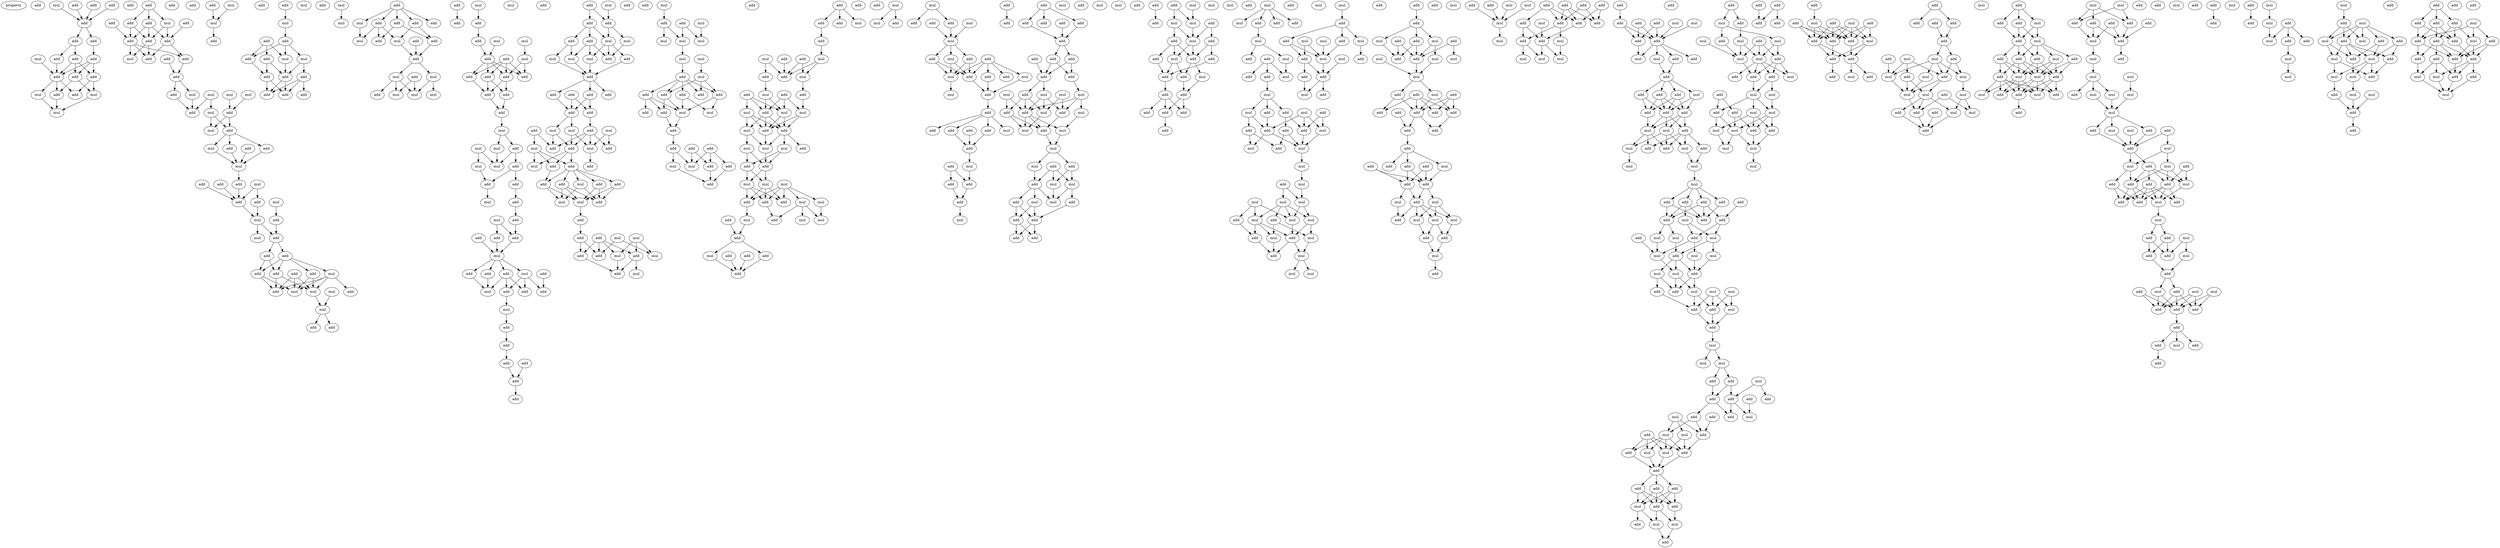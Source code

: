 digraph {
    node [fontcolor=black]
    property [mul=2,lf=1.8]
    0 [ label = add ];
    1 [ label = mul ];
    2 [ label = add ];
    3 [ label = add ];
    4 [ label = add ];
    5 [ label = add ];
    6 [ label = add ];
    7 [ label = add ];
    8 [ label = add ];
    9 [ label = add ];
    10 [ label = add ];
    11 [ label = mul ];
    12 [ label = add ];
    13 [ label = add ];
    14 [ label = add ];
    15 [ label = add ];
    16 [ label = mul ];
    17 [ label = add ];
    18 [ label = mul ];
    19 [ label = add ];
    20 [ label = mul ];
    21 [ label = add ];
    22 [ label = add ];
    23 [ label = add ];
    24 [ label = add ];
    25 [ label = mul ];
    26 [ label = add ];
    27 [ label = add ];
    28 [ label = add ];
    29 [ label = add ];
    30 [ label = add ];
    31 [ label = mul ];
    32 [ label = add ];
    33 [ label = add ];
    34 [ label = add ];
    35 [ label = add ];
    36 [ label = mul ];
    37 [ label = mul ];
    38 [ label = mul ];
    39 [ label = mul ];
    40 [ label = add ];
    41 [ label = add ];
    42 [ label = add ];
    43 [ label = mul ];
    44 [ label = mul ];
    45 [ label = add ];
    46 [ label = mul ];
    47 [ label = add ];
    48 [ label = add ];
    49 [ label = add ];
    50 [ label = mul ];
    51 [ label = mul ];
    52 [ label = add ];
    53 [ label = add ];
    54 [ label = add ];
    55 [ label = add ];
    56 [ label = mul ];
    57 [ label = add ];
    58 [ label = add ];
    59 [ label = mul ];
    60 [ label = mul ];
    61 [ label = add ];
    62 [ label = add ];
    63 [ label = add ];
    64 [ label = add ];
    65 [ label = add ];
    66 [ label = add ];
    67 [ label = add ];
    68 [ label = mul ];
    69 [ label = add ];
    70 [ label = add ];
    71 [ label = mul ];
    72 [ label = mul ];
    73 [ label = mul ];
    74 [ label = add ];
    75 [ label = mul ];
    76 [ label = add ];
    77 [ label = add ];
    78 [ label = mul ];
    79 [ label = add ];
    80 [ label = mul ];
    81 [ label = add ];
    82 [ label = add ];
    83 [ label = add ];
    84 [ label = mul ];
    85 [ label = mul ];
    86 [ label = add ];
    87 [ label = add ];
    88 [ label = mul ];
    89 [ label = add ];
    90 [ label = add ];
    91 [ label = mul ];
    92 [ label = add ];
    93 [ label = add ];
    94 [ label = add ];
    95 [ label = add ];
    96 [ label = add ];
    97 [ label = add ];
    98 [ label = add ];
    99 [ label = mul ];
    100 [ label = mul ];
    101 [ label = add ];
    102 [ label = mul ];
    103 [ label = add ];
    104 [ label = add ];
    105 [ label = add ];
    106 [ label = add ];
    107 [ label = add ];
    108 [ label = add ];
    109 [ label = mul ];
    110 [ label = mul ];
    111 [ label = add ];
    112 [ label = add ];
    113 [ label = mul ];
    114 [ label = add ];
    115 [ label = mul ];
    116 [ label = mul ];
    117 [ label = mul ];
    118 [ label = add ];
    119 [ label = mul ];
    120 [ label = add ];
    121 [ label = add ];
    122 [ label = mul ];
    123 [ label = add ];
    124 [ label = mul ];
    125 [ label = mul ];
    126 [ label = mul ];
    127 [ label = add ];
    128 [ label = add ];
    129 [ label = add ];
    130 [ label = mul ];
    131 [ label = add ];
    132 [ label = add ];
    133 [ label = add ];
    134 [ label = add ];
    135 [ label = add ];
    136 [ label = add ];
    137 [ label = add ];
    138 [ label = mul ];
    139 [ label = add ];
    140 [ label = mul ];
    141 [ label = mul ];
    142 [ label = add ];
    143 [ label = mul ];
    144 [ label = mul ];
    145 [ label = add ];
    146 [ label = add ];
    147 [ label = add ];
    148 [ label = mul ];
    149 [ label = add ];
    150 [ label = mul ];
    151 [ label = add ];
    152 [ label = add ];
    153 [ label = add ];
    154 [ label = mul ];
    155 [ label = add ];
    156 [ label = add ];
    157 [ label = add ];
    158 [ label = add ];
    159 [ label = mul ];
    160 [ label = add ];
    161 [ label = add ];
    162 [ label = mul ];
    163 [ label = add ];
    164 [ label = mul ];
    165 [ label = add ];
    166 [ label = add ];
    167 [ label = add ];
    168 [ label = add ];
    169 [ label = add ];
    170 [ label = add ];
    171 [ label = add ];
    172 [ label = add ];
    173 [ label = mul ];
    174 [ label = add ];
    175 [ label = add ];
    176 [ label = add ];
    177 [ label = add ];
    178 [ label = add ];
    179 [ label = add ];
    180 [ label = mul ];
    181 [ label = mul ];
    182 [ label = mul ];
    183 [ label = add ];
    184 [ label = mul ];
    185 [ label = mul ];
    186 [ label = add ];
    187 [ label = add ];
    188 [ label = add ];
    189 [ label = add ];
    190 [ label = add ];
    191 [ label = add ];
    192 [ label = add ];
    193 [ label = add ];
    194 [ label = mul ];
    195 [ label = add ];
    196 [ label = mul ];
    197 [ label = mul ];
    198 [ label = add ];
    199 [ label = mul ];
    200 [ label = add ];
    201 [ label = add ];
    202 [ label = add ];
    203 [ label = mul ];
    204 [ label = mul ];
    205 [ label = add ];
    206 [ label = add ];
    207 [ label = add ];
    208 [ label = add ];
    209 [ label = add ];
    210 [ label = add ];
    211 [ label = mul ];
    212 [ label = add ];
    213 [ label = add ];
    214 [ label = mul ];
    215 [ label = mul ];
    216 [ label = add ];
    217 [ label = add ];
    218 [ label = mul ];
    219 [ label = add ];
    220 [ label = mul ];
    221 [ label = mul ];
    222 [ label = add ];
    223 [ label = add ];
    224 [ label = add ];
    225 [ label = mul ];
    226 [ label = mul ];
    227 [ label = add ];
    228 [ label = mul ];
    229 [ label = add ];
    230 [ label = mul ];
    231 [ label = add ];
    232 [ label = mul ];
    233 [ label = mul ];
    234 [ label = mul ];
    235 [ label = mul ];
    236 [ label = mul ];
    237 [ label = add ];
    238 [ label = mul ];
    239 [ label = add ];
    240 [ label = add ];
    241 [ label = add ];
    242 [ label = add ];
    243 [ label = add ];
    244 [ label = add ];
    245 [ label = add ];
    246 [ label = mul ];
    247 [ label = mul ];
    248 [ label = add ];
    249 [ label = add ];
    250 [ label = add ];
    251 [ label = add ];
    252 [ label = add ];
    253 [ label = mul ];
    254 [ label = add ];
    255 [ label = add ];
    256 [ label = mul ];
    257 [ label = add ];
    258 [ label = add ];
    259 [ label = add ];
    260 [ label = add ];
    261 [ label = add ];
    262 [ label = mul ];
    263 [ label = add ];
    264 [ label = add ];
    265 [ label = mul ];
    266 [ label = add ];
    267 [ label = add ];
    268 [ label = mul ];
    269 [ label = mul ];
    270 [ label = add ];
    271 [ label = add ];
    272 [ label = add ];
    273 [ label = mul ];
    274 [ label = add ];
    275 [ label = add ];
    276 [ label = mul ];
    277 [ label = mul ];
    278 [ label = mul ];
    279 [ label = add ];
    280 [ label = add ];
    281 [ label = mul ];
    282 [ label = add ];
    283 [ label = mul ];
    284 [ label = mul ];
    285 [ label = mul ];
    286 [ label = add ];
    287 [ label = add ];
    288 [ label = add ];
    289 [ label = mul ];
    290 [ label = mul ];
    291 [ label = mul ];
    292 [ label = add ];
    293 [ label = add ];
    294 [ label = mul ];
    295 [ label = mul ];
    296 [ label = add ];
    297 [ label = mul ];
    298 [ label = add ];
    299 [ label = mul ];
    300 [ label = mul ];
    301 [ label = add ];
    302 [ label = add ];
    303 [ label = mul ];
    304 [ label = add ];
    305 [ label = add ];
    306 [ label = add ];
    307 [ label = add ];
    308 [ label = mul ];
    309 [ label = mul ];
    310 [ label = add ];
    311 [ label = mul ];
    312 [ label = add ];
    313 [ label = add ];
    314 [ label = add ];
    315 [ label = mul ];
    316 [ label = mul ];
    317 [ label = add ];
    318 [ label = add ];
    319 [ label = mul ];
    320 [ label = add ];
    321 [ label = mul ];
    322 [ label = add ];
    323 [ label = mul ];
    324 [ label = add ];
    325 [ label = add ];
    326 [ label = add ];
    327 [ label = mul ];
    328 [ label = add ];
    329 [ label = add ];
    330 [ label = mul ];
    331 [ label = add ];
    332 [ label = add ];
    333 [ label = add ];
    334 [ label = add ];
    335 [ label = mul ];
    336 [ label = add ];
    337 [ label = add ];
    338 [ label = add ];
    339 [ label = add ];
    340 [ label = add ];
    341 [ label = mul ];
    342 [ label = add ];
    343 [ label = add ];
    344 [ label = add ];
    345 [ label = add ];
    346 [ label = add ];
    347 [ label = mul ];
    348 [ label = add ];
    349 [ label = add ];
    350 [ label = add ];
    351 [ label = add ];
    352 [ label = add ];
    353 [ label = add ];
    354 [ label = add ];
    355 [ label = add ];
    356 [ label = mul ];
    357 [ label = add ];
    358 [ label = mul ];
    359 [ label = mul ];
    360 [ label = mul ];
    361 [ label = add ];
    362 [ label = add ];
    363 [ label = add ];
    364 [ label = mul ];
    365 [ label = mul ];
    366 [ label = mul ];
    367 [ label = add ];
    368 [ label = mul ];
    369 [ label = mul ];
    370 [ label = add ];
    371 [ label = mul ];
    372 [ label = add ];
    373 [ label = mul ];
    374 [ label = mul ];
    375 [ label = add ];
    376 [ label = mul ];
    377 [ label = add ];
    378 [ label = add ];
    379 [ label = mul ];
    380 [ label = mul ];
    381 [ label = add ];
    382 [ label = add ];
    383 [ label = mul ];
    384 [ label = add ];
    385 [ label = add ];
    386 [ label = add ];
    387 [ label = add ];
    388 [ label = add ];
    389 [ label = mul ];
    390 [ label = add ];
    391 [ label = mul ];
    392 [ label = add ];
    393 [ label = mul ];
    394 [ label = mul ];
    395 [ label = mul ];
    396 [ label = add ];
    397 [ label = add ];
    398 [ label = mul ];
    399 [ label = add ];
    400 [ label = add ];
    401 [ label = add ];
    402 [ label = mul ];
    403 [ label = add ];
    404 [ label = add ];
    405 [ label = mul ];
    406 [ label = add ];
    407 [ label = add ];
    408 [ label = add ];
    409 [ label = add ];
    410 [ label = add ];
    411 [ label = add ];
    412 [ label = add ];
    413 [ label = mul ];
    414 [ label = add ];
    415 [ label = mul ];
    416 [ label = add ];
    417 [ label = add ];
    418 [ label = add ];
    419 [ label = mul ];
    420 [ label = add ];
    421 [ label = mul ];
    422 [ label = add ];
    423 [ label = add ];
    424 [ label = add ];
    425 [ label = mul ];
    426 [ label = mul ];
    427 [ label = add ];
    428 [ label = add ];
    429 [ label = add ];
    430 [ label = mul ];
    431 [ label = mul ];
    432 [ label = add ];
    433 [ label = mul ];
    434 [ label = add ];
    435 [ label = add ];
    436 [ label = add ];
    437 [ label = mul ];
    438 [ label = mul ];
    439 [ label = add ];
    440 [ label = mul ];
    441 [ label = mul ];
    442 [ label = add ];
    443 [ label = mul ];
    444 [ label = mul ];
    445 [ label = mul ];
    446 [ label = mul ];
    447 [ label = add ];
    448 [ label = add ];
    449 [ label = mul ];
    450 [ label = mul ];
    451 [ label = add ];
    452 [ label = add ];
    453 [ label = mul ];
    454 [ label = mul ];
    455 [ label = mul ];
    456 [ label = add ];
    457 [ label = mul ];
    458 [ label = mul ];
    459 [ label = mul ];
    460 [ label = mul ];
    461 [ label = add ];
    462 [ label = mul ];
    463 [ label = mul ];
    464 [ label = add ];
    465 [ label = add ];
    466 [ label = mul ];
    467 [ label = add ];
    468 [ label = mul ];
    469 [ label = add ];
    470 [ label = mul ];
    471 [ label = add ];
    472 [ label = add ];
    473 [ label = add ];
    474 [ label = add ];
    475 [ label = add ];
    476 [ label = add ];
    477 [ label = mul ];
    478 [ label = add ];
    479 [ label = add ];
    480 [ label = add ];
    481 [ label = mul ];
    482 [ label = add ];
    483 [ label = mul ];
    484 [ label = add ];
    485 [ label = add ];
    486 [ label = mul ];
    487 [ label = mul ];
    488 [ label = mul ];
    489 [ label = mul ];
    490 [ label = add ];
    491 [ label = add ];
    492 [ label = add ];
    493 [ label = mul ];
    494 [ label = add ];
    495 [ label = add ];
    496 [ label = add ];
    497 [ label = add ];
    498 [ label = add ];
    499 [ label = add ];
    500 [ label = add ];
    501 [ label = add ];
    502 [ label = add ];
    503 [ label = mul ];
    504 [ label = add ];
    505 [ label = add ];
    506 [ label = add ];
    507 [ label = add ];
    508 [ label = add ];
    509 [ label = mul ];
    510 [ label = add ];
    511 [ label = mul ];
    512 [ label = mul ];
    513 [ label = mul ];
    514 [ label = add ];
    515 [ label = mul ];
    516 [ label = add ];
    517 [ label = mul ];
    518 [ label = add ];
    519 [ label = mul ];
    520 [ label = add ];
    521 [ label = add ];
    522 [ label = add ];
    523 [ label = mul ];
    524 [ label = mul ];
    525 [ label = mul ];
    526 [ label = mul ];
    527 [ label = add ];
    528 [ label = add ];
    529 [ label = add ];
    530 [ label = add ];
    531 [ label = add ];
    532 [ label = add ];
    533 [ label = add ];
    534 [ label = add ];
    535 [ label = mul ];
    536 [ label = mul ];
    537 [ label = add ];
    538 [ label = add ];
    539 [ label = mul ];
    540 [ label = mul ];
    541 [ label = mul ];
    542 [ label = add ];
    543 [ label = mul ];
    544 [ label = add ];
    545 [ label = add ];
    546 [ label = mul ];
    547 [ label = add ];
    548 [ label = add ];
    549 [ label = add ];
    550 [ label = mul ];
    551 [ label = mul ];
    552 [ label = add ];
    553 [ label = add ];
    554 [ label = add ];
    555 [ label = add ];
    556 [ label = add ];
    557 [ label = mul ];
    558 [ label = add ];
    559 [ label = add ];
    560 [ label = add ];
    561 [ label = add ];
    562 [ label = mul ];
    563 [ label = mul ];
    564 [ label = add ];
    565 [ label = add ];
    566 [ label = mul ];
    567 [ label = add ];
    568 [ label = mul ];
    569 [ label = add ];
    570 [ label = mul ];
    571 [ label = mul ];
    572 [ label = mul ];
    573 [ label = add ];
    574 [ label = add ];
    575 [ label = add ];
    576 [ label = add ];
    577 [ label = add ];
    578 [ label = add ];
    579 [ label = mul ];
    580 [ label = add ];
    581 [ label = add ];
    582 [ label = add ];
    583 [ label = mul ];
    584 [ label = mul ];
    585 [ label = add ];
    586 [ label = mul ];
    587 [ label = mul ];
    588 [ label = mul ];
    589 [ label = mul ];
    590 [ label = add ];
    591 [ label = mul ];
    592 [ label = mul ];
    593 [ label = add ];
    594 [ label = mul ];
    595 [ label = mul ];
    596 [ label = mul ];
    597 [ label = add ];
    598 [ label = add ];
    599 [ label = mul ];
    600 [ label = add ];
    601 [ label = add ];
    602 [ label = add ];
    603 [ label = mul ];
    604 [ label = add ];
    605 [ label = mul ];
    606 [ label = mul ];
    607 [ label = add ];
    608 [ label = add ];
    609 [ label = mul ];
    610 [ label = add ];
    611 [ label = add ];
    612 [ label = add ];
    613 [ label = add ];
    614 [ label = add ];
    615 [ label = mul ];
    616 [ label = add ];
    617 [ label = mul ];
    618 [ label = add ];
    619 [ label = mul ];
    620 [ label = add ];
    621 [ label = mul ];
    622 [ label = add ];
    623 [ label = add ];
    624 [ label = mul ];
    625 [ label = mul ];
    626 [ label = add ];
    627 [ label = add ];
    628 [ label = add ];
    629 [ label = add ];
    630 [ label = add ];
    631 [ label = mul ];
    632 [ label = add ];
    633 [ label = add ];
    634 [ label = mul ];
    635 [ label = mul ];
    636 [ label = add ];
    637 [ label = add ];
    638 [ label = add ];
    639 [ label = mul ];
    640 [ label = add ];
    641 [ label = add ];
    642 [ label = mul ];
    643 [ label = mul ];
    644 [ label = mul ];
    645 [ label = add ];
    646 [ label = mul ];
    647 [ label = mul ];
    648 [ label = add ];
    649 [ label = mul ];
    650 [ label = add ];
    651 [ label = add ];
    652 [ label = add ];
    653 [ label = mul ];
    654 [ label = add ];
    655 [ label = mul ];
    656 [ label = mul ];
    657 [ label = add ];
    658 [ label = mul ];
    659 [ label = add ];
    660 [ label = mul ];
    661 [ label = add ];
    662 [ label = mul ];
    663 [ label = add ];
    664 [ label = mul ];
    665 [ label = mul ];
    666 [ label = add ];
    667 [ label = add ];
    668 [ label = mul ];
    669 [ label = add ];
    670 [ label = add ];
    671 [ label = add ];
    672 [ label = add ];
    673 [ label = mul ];
    674 [ label = add ];
    675 [ label = add ];
    676 [ label = mul ];
    677 [ label = mul ];
    678 [ label = add ];
    679 [ label = add ];
    680 [ label = add ];
    681 [ label = add ];
    682 [ label = add ];
    683 [ label = add ];
    684 [ label = mul ];
    685 [ label = add ];
    686 [ label = add ];
    687 [ label = add ];
    688 [ label = add ];
    689 [ label = add ];
    690 [ label = add ];
    691 [ label = mul ];
    692 [ label = add ];
    693 [ label = add ];
    694 [ label = mul ];
    695 [ label = mul ];
    696 [ label = mul ];
    697 [ label = mul ];
    698 [ label = add ];
    699 [ label = add ];
    700 [ label = mul ];
    701 [ label = mul ];
    702 [ label = mul ];
    703 [ label = add ];
    704 [ label = mul ];
    705 [ label = mul ];
    706 [ label = add ];
    707 [ label = add ];
    708 [ label = add ];
    709 [ label = mul ];
    710 [ label = add ];
    711 [ label = add ];
    712 [ label = mul ];
    713 [ label = add ];
    714 [ label = add ];
    715 [ label = add ];
    716 [ label = mul ];
    717 [ label = add ];
    718 [ label = mul ];
    719 [ label = add ];
    720 [ label = add ];
    721 [ label = add ];
    722 [ label = add ];
    723 [ label = mul ];
    724 [ label = mul ];
    725 [ label = add ];
    726 [ label = add ];
    727 [ label = add ];
    728 [ label = add ];
    729 [ label = mul ];
    730 [ label = mul ];
    731 [ label = add ];
    732 [ label = mul ];
    733 [ label = mul ];
    734 [ label = add ];
    735 [ label = add ];
    736 [ label = add ];
    737 [ label = add ];
    738 [ label = add ];
    739 [ label = mul ];
    740 [ label = add ];
    741 [ label = add ];
    742 [ label = mul ];
    743 [ label = mul ];
    744 [ label = mul ];
    745 [ label = mul ];
    746 [ label = add ];
    747 [ label = mul ];
    748 [ label = mul ];
    749 [ label = mul ];
    750 [ label = mul ];
    751 [ label = mul ];
    752 [ label = add ];
    753 [ label = add ];
    754 [ label = add ];
    755 [ label = mul ];
    756 [ label = add ];
    757 [ label = mul ];
    758 [ label = add ];
    759 [ label = add ];
    760 [ label = mul ];
    761 [ label = add ];
    762 [ label = add ];
    763 [ label = add ];
    764 [ label = mul ];
    765 [ label = add ];
    766 [ label = add ];
    767 [ label = add ];
    768 [ label = add ];
    769 [ label = mul ];
    770 [ label = mul ];
    771 [ label = mul ];
    772 [ label = add ];
    773 [ label = add ];
    774 [ label = mul ];
    775 [ label = add ];
    776 [ label = add ];
    777 [ label = add ];
    778 [ label = mul ];
    779 [ label = add ];
    780 [ label = mul ];
    781 [ label = mul ];
    782 [ label = add ];
    783 [ label = add ];
    784 [ label = add ];
    785 [ label = add ];
    786 [ label = add ];
    787 [ label = add ];
    788 [ label = add ];
    789 [ label = add ];
    790 [ label = mul ];
    791 [ label = add ];
    792 [ label = add ];
    793 [ label = mul ];
    794 [ label = add ];
    795 [ label = add ];
    796 [ label = mul ];
    797 [ label = add ];
    798 [ label = add ];
    799 [ label = add ];
    800 [ label = mul ];
    801 [ label = mul ];
    802 [ label = add ];
    803 [ label = mul ];
    804 [ label = add ];
    805 [ label = add ];
    806 [ label = mul ];
    807 [ label = mul ];
    808 [ label = add ];
    809 [ label = mul ];
    810 [ label = mul ];
    811 [ label = add ];
    812 [ label = add ];
    813 [ label = mul ];
    814 [ label = add ];
    815 [ label = mul ];
    816 [ label = add ];
    817 [ label = mul ];
    818 [ label = add ];
    819 [ label = add ];
    820 [ label = mul ];
    821 [ label = mul ];
    822 [ label = mul ];
    823 [ label = add ];
    824 [ label = add ];
    825 [ label = mul ];
    826 [ label = mul ];
    827 [ label = add ];
    828 [ label = add ];
    829 [ label = add ];
    830 [ label = add ];
    831 [ label = add ];
    832 [ label = mul ];
    833 [ label = add ];
    834 [ label = add ];
    835 [ label = mul ];
    836 [ label = add ];
    837 [ label = add ];
    838 [ label = add ];
    839 [ label = add ];
    840 [ label = add ];
    841 [ label = add ];
    842 [ label = add ];
    843 [ label = add ];
    844 [ label = mul ];
    845 [ label = add ];
    846 [ label = add ];
    847 [ label = mul ];
    848 [ label = mul ];
    849 [ label = add ];
    1 -> 5 [ name = 0 ];
    2 -> 5 [ name = 1 ];
    3 -> 5 [ name = 2 ];
    4 -> 5 [ name = 3 ];
    5 -> 6 [ name = 4 ];
    5 -> 7 [ name = 5 ];
    6 -> 10 [ name = 6 ];
    7 -> 8 [ name = 7 ];
    7 -> 12 [ name = 8 ];
    8 -> 13 [ name = 9 ];
    8 -> 14 [ name = 10 ];
    8 -> 15 [ name = 11 ];
    10 -> 13 [ name = 12 ];
    10 -> 14 [ name = 13 ];
    10 -> 15 [ name = 14 ];
    11 -> 13 [ name = 15 ];
    12 -> 13 [ name = 16 ];
    13 -> 16 [ name = 17 ];
    13 -> 17 [ name = 18 ];
    13 -> 19 [ name = 19 ];
    14 -> 18 [ name = 20 ];
    14 -> 19 [ name = 21 ];
    15 -> 17 [ name = 22 ];
    15 -> 18 [ name = 23 ];
    16 -> 20 [ name = 24 ];
    17 -> 20 [ name = 25 ];
    18 -> 20 [ name = 26 ];
    21 -> 22 [ name = 27 ];
    21 -> 23 [ name = 28 ];
    21 -> 25 [ name = 29 ];
    22 -> 27 [ name = 30 ];
    22 -> 28 [ name = 31 ];
    22 -> 29 [ name = 32 ];
    23 -> 27 [ name = 33 ];
    23 -> 28 [ name = 34 ];
    24 -> 28 [ name = 35 ];
    25 -> 27 [ name = 36 ];
    25 -> 29 [ name = 37 ];
    26 -> 29 [ name = 38 ];
    27 -> 31 [ name = 39 ];
    27 -> 33 [ name = 40 ];
    28 -> 30 [ name = 41 ];
    28 -> 31 [ name = 42 ];
    28 -> 33 [ name = 43 ];
    29 -> 30 [ name = 44 ];
    29 -> 33 [ name = 45 ];
    30 -> 34 [ name = 46 ];
    32 -> 34 [ name = 47 ];
    34 -> 35 [ name = 48 ];
    34 -> 38 [ name = 49 ];
    35 -> 40 [ name = 50 ];
    36 -> 40 [ name = 51 ];
    36 -> 43 [ name = 52 ];
    37 -> 41 [ name = 53 ];
    38 -> 40 [ name = 54 ];
    39 -> 41 [ name = 55 ];
    41 -> 44 [ name = 56 ];
    41 -> 45 [ name = 57 ];
    43 -> 44 [ name = 58 ];
    43 -> 45 [ name = 59 ];
    45 -> 46 [ name = 60 ];
    45 -> 47 [ name = 61 ];
    45 -> 49 [ name = 62 ];
    46 -> 50 [ name = 63 ];
    47 -> 50 [ name = 64 ];
    48 -> 50 [ name = 65 ];
    49 -> 50 [ name = 66 ];
    50 -> 52 [ name = 67 ];
    51 -> 55 [ name = 68 ];
    51 -> 57 [ name = 69 ];
    52 -> 57 [ name = 70 ];
    53 -> 57 [ name = 71 ];
    54 -> 57 [ name = 72 ];
    55 -> 59 [ name = 73 ];
    56 -> 58 [ name = 74 ];
    57 -> 59 [ name = 75 ];
    58 -> 61 [ name = 76 ];
    59 -> 60 [ name = 77 ];
    59 -> 61 [ name = 78 ];
    61 -> 63 [ name = 79 ];
    61 -> 64 [ name = 80 ];
    63 -> 66 [ name = 81 ];
    63 -> 67 [ name = 82 ];
    63 -> 68 [ name = 83 ];
    63 -> 69 [ name = 84 ];
    64 -> 66 [ name = 85 ];
    64 -> 69 [ name = 86 ];
    65 -> 70 [ name = 87 ];
    65 -> 71 [ name = 88 ];
    65 -> 72 [ name = 89 ];
    66 -> 70 [ name = 90 ];
    66 -> 71 [ name = 91 ];
    67 -> 71 [ name = 92 ];
    67 -> 72 [ name = 93 ];
    68 -> 70 [ name = 94 ];
    68 -> 71 [ name = 95 ];
    68 -> 72 [ name = 96 ];
    68 -> 74 [ name = 97 ];
    69 -> 70 [ name = 98 ];
    69 -> 72 [ name = 99 ];
    71 -> 75 [ name = 100 ];
    73 -> 75 [ name = 101 ];
    75 -> 77 [ name = 102 ];
    75 -> 79 [ name = 103 ];
    76 -> 80 [ name = 104 ];
    78 -> 80 [ name = 105 ];
    80 -> 82 [ name = 106 ];
    83 -> 84 [ name = 107 ];
    84 -> 87 [ name = 108 ];
    86 -> 88 [ name = 109 ];
    86 -> 89 [ name = 110 ];
    86 -> 90 [ name = 111 ];
    87 -> 88 [ name = 112 ];
    87 -> 89 [ name = 113 ];
    87 -> 91 [ name = 114 ];
    88 -> 92 [ name = 115 ];
    89 -> 94 [ name = 116 ];
    90 -> 92 [ name = 117 ];
    90 -> 94 [ name = 118 ];
    91 -> 92 [ name = 119 ];
    91 -> 93 [ name = 120 ];
    92 -> 95 [ name = 121 ];
    92 -> 98 [ name = 122 ];
    93 -> 95 [ name = 123 ];
    93 -> 97 [ name = 124 ];
    93 -> 98 [ name = 125 ];
    94 -> 95 [ name = 126 ];
    94 -> 98 [ name = 127 ];
    99 -> 100 [ name = 128 ];
    101 -> 102 [ name = 129 ];
    101 -> 103 [ name = 130 ];
    101 -> 104 [ name = 131 ];
    101 -> 105 [ name = 132 ];
    101 -> 106 [ name = 133 ];
    102 -> 109 [ name = 134 ];
    103 -> 107 [ name = 135 ];
    103 -> 110 [ name = 136 ];
    104 -> 107 [ name = 137 ];
    104 -> 111 [ name = 138 ];
    106 -> 109 [ name = 139 ];
    106 -> 110 [ name = 140 ];
    106 -> 111 [ name = 141 ];
    107 -> 112 [ name = 142 ];
    108 -> 112 [ name = 143 ];
    110 -> 112 [ name = 144 ];
    112 -> 113 [ name = 145 ];
    112 -> 115 [ name = 146 ];
    113 -> 116 [ name = 147 ];
    113 -> 117 [ name = 148 ];
    114 -> 117 [ name = 149 ];
    114 -> 119 [ name = 150 ];
    115 -> 117 [ name = 151 ];
    115 -> 118 [ name = 152 ];
    115 -> 119 [ name = 153 ];
    120 -> 121 [ name = 154 ];
    122 -> 123 [ name = 155 ];
    123 -> 127 [ name = 156 ];
    125 -> 129 [ name = 157 ];
    126 -> 130 [ name = 158 ];
    127 -> 129 [ name = 159 ];
    128 -> 131 [ name = 160 ];
    128 -> 132 [ name = 161 ];
    128 -> 133 [ name = 162 ];
    128 -> 134 [ name = 163 ];
    129 -> 131 [ name = 164 ];
    129 -> 132 [ name = 165 ];
    129 -> 133 [ name = 166 ];
    129 -> 134 [ name = 167 ];
    130 -> 131 [ name = 168 ];
    130 -> 132 [ name = 169 ];
    131 -> 135 [ name = 170 ];
    131 -> 136 [ name = 171 ];
    133 -> 135 [ name = 172 ];
    134 -> 135 [ name = 173 ];
    134 -> 136 [ name = 174 ];
    135 -> 137 [ name = 175 ];
    136 -> 137 [ name = 176 ];
    137 -> 138 [ name = 177 ];
    138 -> 139 [ name = 178 ];
    138 -> 141 [ name = 179 ];
    139 -> 142 [ name = 180 ];
    139 -> 143 [ name = 181 ];
    140 -> 143 [ name = 182 ];
    140 -> 144 [ name = 183 ];
    141 -> 143 [ name = 184 ];
    142 -> 145 [ name = 185 ];
    142 -> 146 [ name = 186 ];
    144 -> 145 [ name = 187 ];
    145 -> 148 [ name = 188 ];
    146 -> 147 [ name = 189 ];
    147 -> 149 [ name = 190 ];
    149 -> 153 [ name = 191 ];
    150 -> 152 [ name = 192 ];
    150 -> 153 [ name = 193 ];
    151 -> 154 [ name = 194 ];
    152 -> 154 [ name = 195 ];
    153 -> 154 [ name = 196 ];
    154 -> 155 [ name = 197 ];
    154 -> 156 [ name = 198 ];
    154 -> 157 [ name = 199 ];
    154 -> 159 [ name = 200 ];
    155 -> 162 [ name = 201 ];
    156 -> 160 [ name = 202 ];
    156 -> 161 [ name = 203 ];
    156 -> 162 [ name = 204 ];
    157 -> 162 [ name = 205 ];
    158 -> 163 [ name = 206 ];
    159 -> 160 [ name = 207 ];
    159 -> 161 [ name = 208 ];
    159 -> 163 [ name = 209 ];
    160 -> 164 [ name = 210 ];
    164 -> 165 [ name = 211 ];
    165 -> 166 [ name = 212 ];
    166 -> 167 [ name = 213 ];
    167 -> 170 [ name = 214 ];
    169 -> 170 [ name = 215 ];
    170 -> 171 [ name = 216 ];
    172 -> 176 [ name = 217 ];
    172 -> 177 [ name = 218 ];
    173 -> 177 [ name = 219 ];
    176 -> 178 [ name = 220 ];
    176 -> 179 [ name = 221 ];
    176 -> 181 [ name = 222 ];
    177 -> 180 [ name = 223 ];
    177 -> 181 [ name = 224 ];
    178 -> 182 [ name = 225 ];
    178 -> 185 [ name = 226 ];
    179 -> 182 [ name = 227 ];
    179 -> 184 [ name = 228 ];
    179 -> 186 [ name = 229 ];
    180 -> 186 [ name = 230 ];
    181 -> 183 [ name = 231 ];
    181 -> 184 [ name = 232 ];
    181 -> 186 [ name = 233 ];
    182 -> 187 [ name = 234 ];
    183 -> 187 [ name = 235 ];
    184 -> 187 [ name = 236 ];
    185 -> 187 [ name = 237 ];
    187 -> 189 [ name = 238 ];
    187 -> 190 [ name = 239 ];
    187 -> 191 [ name = 240 ];
    188 -> 192 [ name = 241 ];
    188 -> 193 [ name = 242 ];
    189 -> 192 [ name = 243 ];
    191 -> 192 [ name = 244 ];
    191 -> 193 [ name = 245 ];
    192 -> 194 [ name = 246 ];
    192 -> 196 [ name = 247 ];
    193 -> 198 [ name = 248 ];
    194 -> 201 [ name = 249 ];
    194 -> 202 [ name = 250 ];
    195 -> 199 [ name = 251 ];
    195 -> 201 [ name = 252 ];
    196 -> 202 [ name = 253 ];
    196 -> 203 [ name = 254 ];
    197 -> 200 [ name = 255 ];
    197 -> 203 [ name = 256 ];
    198 -> 200 [ name = 257 ];
    198 -> 201 [ name = 258 ];
    198 -> 202 [ name = 259 ];
    198 -> 203 [ name = 260 ];
    199 -> 204 [ name = 261 ];
    199 -> 205 [ name = 262 ];
    199 -> 207 [ name = 263 ];
    202 -> 204 [ name = 264 ];
    202 -> 205 [ name = 265 ];
    202 -> 207 [ name = 266 ];
    203 -> 206 [ name = 267 ];
    205 -> 208 [ name = 268 ];
    205 -> 209 [ name = 269 ];
    205 -> 210 [ name = 270 ];
    205 -> 211 [ name = 271 ];
    205 -> 212 [ name = 272 ];
    207 -> 208 [ name = 273 ];
    208 -> 214 [ name = 274 ];
    208 -> 215 [ name = 275 ];
    209 -> 213 [ name = 276 ];
    209 -> 215 [ name = 277 ];
    210 -> 213 [ name = 278 ];
    210 -> 215 [ name = 279 ];
    211 -> 213 [ name = 280 ];
    211 -> 214 [ name = 281 ];
    212 -> 213 [ name = 282 ];
    212 -> 214 [ name = 283 ];
    212 -> 215 [ name = 284 ];
    215 -> 216 [ name = 285 ];
    216 -> 219 [ name = 286 ];
    217 -> 221 [ name = 287 ];
    217 -> 222 [ name = 288 ];
    217 -> 223 [ name = 289 ];
    217 -> 224 [ name = 290 ];
    218 -> 224 [ name = 291 ];
    218 -> 225 [ name = 292 ];
    219 -> 223 [ name = 293 ];
    219 -> 224 [ name = 294 ];
    220 -> 221 [ name = 295 ];
    220 -> 222 [ name = 296 ];
    220 -> 225 [ name = 297 ];
    221 -> 227 [ name = 298 ];
    222 -> 226 [ name = 299 ];
    222 -> 227 [ name = 300 ];
    223 -> 227 [ name = 301 ];
    228 -> 229 [ name = 302 ];
    229 -> 233 [ name = 303 ];
    229 -> 234 [ name = 304 ];
    230 -> 232 [ name = 305 ];
    231 -> 232 [ name = 306 ];
    231 -> 233 [ name = 307 ];
    233 -> 236 [ name = 308 ];
    235 -> 238 [ name = 309 ];
    236 -> 237 [ name = 310 ];
    237 -> 239 [ name = 311 ];
    237 -> 240 [ name = 312 ];
    237 -> 241 [ name = 313 ];
    237 -> 242 [ name = 314 ];
    237 -> 243 [ name = 315 ];
    238 -> 239 [ name = 316 ];
    238 -> 240 [ name = 317 ];
    238 -> 243 [ name = 318 ];
    239 -> 246 [ name = 319 ];
    239 -> 247 [ name = 320 ];
    241 -> 246 [ name = 321 ];
    241 -> 247 [ name = 322 ];
    242 -> 244 [ name = 323 ];
    242 -> 245 [ name = 324 ];
    242 -> 247 [ name = 325 ];
    243 -> 244 [ name = 326 ];
    243 -> 247 [ name = 327 ];
    244 -> 248 [ name = 328 ];
    247 -> 248 [ name = 329 ];
    248 -> 252 [ name = 330 ];
    249 -> 253 [ name = 331 ];
    249 -> 254 [ name = 332 ];
    250 -> 253 [ name = 333 ];
    250 -> 254 [ name = 334 ];
    250 -> 255 [ name = 335 ];
    252 -> 253 [ name = 336 ];
    252 -> 256 [ name = 337 ];
    254 -> 257 [ name = 338 ];
    255 -> 257 [ name = 339 ];
    256 -> 257 [ name = 340 ];
    258 -> 260 [ name = 341 ];
    258 -> 261 [ name = 342 ];
    258 -> 262 [ name = 343 ];
    260 -> 264 [ name = 344 ];
    264 -> 265 [ name = 345 ];
    265 -> 269 [ name = 346 ];
    265 -> 270 [ name = 347 ];
    266 -> 270 [ name = 348 ];
    267 -> 269 [ name = 349 ];
    267 -> 270 [ name = 350 ];
    268 -> 270 [ name = 351 ];
    268 -> 271 [ name = 352 ];
    269 -> 275 [ name = 353 ];
    271 -> 273 [ name = 354 ];
    272 -> 276 [ name = 355 ];
    272 -> 277 [ name = 356 ];
    272 -> 279 [ name = 357 ];
    273 -> 276 [ name = 358 ];
    273 -> 279 [ name = 359 ];
    274 -> 276 [ name = 360 ];
    274 -> 278 [ name = 361 ];
    274 -> 279 [ name = 362 ];
    275 -> 278 [ name = 363 ];
    276 -> 280 [ name = 364 ];
    276 -> 282 [ name = 365 ];
    277 -> 280 [ name = 366 ];
    277 -> 281 [ name = 367 ];
    277 -> 282 [ name = 368 ];
    278 -> 280 [ name = 369 ];
    278 -> 282 [ name = 370 ];
    279 -> 280 [ name = 371 ];
    279 -> 281 [ name = 372 ];
    279 -> 282 [ name = 373 ];
    280 -> 283 [ name = 374 ];
    280 -> 285 [ name = 375 ];
    280 -> 286 [ name = 376 ];
    281 -> 284 [ name = 377 ];
    281 -> 285 [ name = 378 ];
    282 -> 285 [ name = 379 ];
    283 -> 287 [ name = 380 ];
    283 -> 288 [ name = 381 ];
    284 -> 287 [ name = 382 ];
    284 -> 288 [ name = 383 ];
    285 -> 287 [ name = 384 ];
    287 -> 289 [ name = 385 ];
    287 -> 290 [ name = 386 ];
    288 -> 289 [ name = 387 ];
    288 -> 290 [ name = 388 ];
    289 -> 292 [ name = 389 ];
    289 -> 293 [ name = 390 ];
    289 -> 296 [ name = 391 ];
    290 -> 292 [ name = 392 ];
    290 -> 293 [ name = 393 ];
    290 -> 296 [ name = 394 ];
    291 -> 292 [ name = 395 ];
    291 -> 293 [ name = 396 ];
    291 -> 294 [ name = 397 ];
    291 -> 295 [ name = 398 ];
    291 -> 296 [ name = 399 ];
    292 -> 300 [ name = 400 ];
    293 -> 298 [ name = 401 ];
    294 -> 297 [ name = 402 ];
    295 -> 297 [ name = 403 ];
    295 -> 298 [ name = 404 ];
    295 -> 299 [ name = 405 ];
    300 -> 302 [ name = 406 ];
    301 -> 302 [ name = 407 ];
    302 -> 303 [ name = 408 ];
    302 -> 306 [ name = 409 ];
    303 -> 307 [ name = 410 ];
    304 -> 307 [ name = 411 ];
    305 -> 307 [ name = 412 ];
    306 -> 307 [ name = 413 ];
    308 -> 309 [ name = 414 ];
    308 -> 310 [ name = 415 ];
    311 -> 313 [ name = 416 ];
    311 -> 314 [ name = 417 ];
    312 -> 316 [ name = 418 ];
    314 -> 316 [ name = 419 ];
    315 -> 316 [ name = 420 ];
    316 -> 317 [ name = 421 ];
    316 -> 319 [ name = 422 ];
    316 -> 320 [ name = 423 ];
    317 -> 321 [ name = 424 ];
    317 -> 324 [ name = 425 ];
    318 -> 321 [ name = 426 ];
    318 -> 322 [ name = 427 ];
    318 -> 323 [ name = 428 ];
    318 -> 324 [ name = 429 ];
    318 -> 325 [ name = 430 ];
    319 -> 321 [ name = 431 ];
    319 -> 324 [ name = 432 ];
    320 -> 321 [ name = 433 ];
    320 -> 324 [ name = 434 ];
    321 -> 327 [ name = 435 ];
    322 -> 326 [ name = 436 ];
    323 -> 326 [ name = 437 ];
    324 -> 326 [ name = 438 ];
    326 -> 328 [ name = 439 ];
    328 -> 329 [ name = 440 ];
    328 -> 330 [ name = 441 ];
    328 -> 331 [ name = 442 ];
    328 -> 332 [ name = 443 ];
    329 -> 334 [ name = 444 ];
    332 -> 334 [ name = 445 ];
    333 -> 334 [ name = 446 ];
    334 -> 335 [ name = 447 ];
    335 -> 338 [ name = 448 ];
    336 -> 337 [ name = 449 ];
    336 -> 338 [ name = 450 ];
    337 -> 339 [ name = 451 ];
    338 -> 339 [ name = 452 ];
    339 -> 341 [ name = 453 ];
    340 -> 342 [ name = 454 ];
    343 -> 345 [ name = 455 ];
    343 -> 346 [ name = 456 ];
    343 -> 348 [ name = 457 ];
    344 -> 349 [ name = 458 ];
    345 -> 349 [ name = 459 ];
    348 -> 349 [ name = 460 ];
    349 -> 352 [ name = 461 ];
    349 -> 353 [ name = 462 ];
    351 -> 354 [ name = 463 ];
    352 -> 354 [ name = 464 ];
    352 -> 355 [ name = 465 ];
    353 -> 354 [ name = 466 ];
    353 -> 355 [ name = 467 ];
    354 -> 357 [ name = 468 ];
    354 -> 359 [ name = 469 ];
    355 -> 358 [ name = 470 ];
    356 -> 362 [ name = 471 ];
    356 -> 363 [ name = 472 ];
    357 -> 362 [ name = 473 ];
    357 -> 363 [ name = 474 ];
    357 -> 364 [ name = 475 ];
    358 -> 361 [ name = 476 ];
    358 -> 363 [ name = 477 ];
    358 -> 365 [ name = 478 ];
    359 -> 361 [ name = 479 ];
    359 -> 363 [ name = 480 ];
    359 -> 364 [ name = 481 ];
    360 -> 361 [ name = 482 ];
    360 -> 364 [ name = 483 ];
    361 -> 367 [ name = 484 ];
    362 -> 366 [ name = 485 ];
    362 -> 367 [ name = 486 ];
    363 -> 366 [ name = 487 ];
    363 -> 367 [ name = 488 ];
    363 -> 368 [ name = 489 ];
    364 -> 366 [ name = 490 ];
    365 -> 368 [ name = 491 ];
    367 -> 369 [ name = 492 ];
    368 -> 369 [ name = 493 ];
    369 -> 371 [ name = 494 ];
    369 -> 372 [ name = 495 ];
    370 -> 373 [ name = 496 ];
    370 -> 374 [ name = 497 ];
    370 -> 375 [ name = 498 ];
    371 -> 375 [ name = 499 ];
    372 -> 373 [ name = 500 ];
    372 -> 374 [ name = 501 ];
    373 -> 378 [ name = 502 ];
    373 -> 379 [ name = 503 ];
    374 -> 379 [ name = 504 ];
    375 -> 377 [ name = 505 ];
    375 -> 379 [ name = 506 ];
    375 -> 380 [ name = 507 ];
    377 -> 381 [ name = 508 ];
    377 -> 382 [ name = 509 ];
    378 -> 382 [ name = 510 ];
    380 -> 381 [ name = 511 ];
    380 -> 382 [ name = 512 ];
    381 -> 384 [ name = 513 ];
    381 -> 385 [ name = 514 ];
    382 -> 384 [ name = 515 ];
    382 -> 385 [ name = 516 ];
    387 -> 388 [ name = 517 ];
    389 -> 391 [ name = 518 ];
    390 -> 391 [ name = 519 ];
    390 -> 393 [ name = 520 ];
    391 -> 395 [ name = 521 ];
    392 -> 395 [ name = 522 ];
    392 -> 397 [ name = 523 ];
    393 -> 395 [ name = 524 ];
    393 -> 396 [ name = 525 ];
    395 -> 398 [ name = 526 ];
    395 -> 400 [ name = 527 ];
    396 -> 398 [ name = 528 ];
    396 -> 399 [ name = 529 ];
    396 -> 400 [ name = 530 ];
    397 -> 400 [ name = 531 ];
    397 -> 401 [ name = 532 ];
    398 -> 403 [ name = 533 ];
    398 -> 404 [ name = 534 ];
    399 -> 403 [ name = 535 ];
    400 -> 404 [ name = 536 ];
    400 -> 405 [ name = 537 ];
    401 -> 403 [ name = 538 ];
    403 -> 407 [ name = 539 ];
    404 -> 406 [ name = 540 ];
    405 -> 406 [ name = 541 ];
    406 -> 410 [ name = 542 ];
    406 -> 411 [ name = 543 ];
    407 -> 408 [ name = 544 ];
    407 -> 410 [ name = 545 ];
    407 -> 411 [ name = 546 ];
    410 -> 412 [ name = 547 ];
    413 -> 415 [ name = 548 ];
    413 -> 416 [ name = 549 ];
    413 -> 417 [ name = 550 ];
    413 -> 418 [ name = 551 ];
    416 -> 419 [ name = 552 ];
    419 -> 421 [ name = 553 ];
    419 -> 422 [ name = 554 ];
    420 -> 423 [ name = 555 ];
    420 -> 424 [ name = 556 ];
    420 -> 425 [ name = 557 ];
    421 -> 425 [ name = 558 ];
    423 -> 426 [ name = 559 ];
    426 -> 427 [ name = 560 ];
    426 -> 429 [ name = 561 ];
    426 -> 430 [ name = 562 ];
    427 -> 432 [ name = 563 ];
    427 -> 435 [ name = 564 ];
    428 -> 433 [ name = 565 ];
    428 -> 435 [ name = 566 ];
    429 -> 434 [ name = 567 ];
    430 -> 434 [ name = 568 ];
    430 -> 436 [ name = 569 ];
    431 -> 433 [ name = 570 ];
    431 -> 434 [ name = 571 ];
    431 -> 435 [ name = 572 ];
    432 -> 438 [ name = 573 ];
    432 -> 439 [ name = 574 ];
    433 -> 438 [ name = 575 ];
    434 -> 437 [ name = 576 ];
    434 -> 438 [ name = 577 ];
    435 -> 438 [ name = 578 ];
    436 -> 437 [ name = 579 ];
    436 -> 439 [ name = 580 ];
    438 -> 440 [ name = 581 ];
    440 -> 441 [ name = 582 ];
    441 -> 445 [ name = 583 ];
    442 -> 443 [ name = 584 ];
    442 -> 445 [ name = 585 ];
    443 -> 446 [ name = 586 ];
    443 -> 447 [ name = 587 ];
    443 -> 449 [ name = 588 ];
    443 -> 450 [ name = 589 ];
    444 -> 446 [ name = 590 ];
    444 -> 448 [ name = 591 ];
    444 -> 449 [ name = 592 ];
    445 -> 449 [ name = 593 ];
    445 -> 450 [ name = 594 ];
    446 -> 451 [ name = 595 ];
    446 -> 452 [ name = 596 ];
    446 -> 453 [ name = 597 ];
    447 -> 453 [ name = 598 ];
    447 -> 454 [ name = 599 ];
    448 -> 452 [ name = 600 ];
    449 -> 451 [ name = 601 ];
    450 -> 451 [ name = 602 ];
    450 -> 454 [ name = 603 ];
    451 -> 455 [ name = 604 ];
    451 -> 456 [ name = 605 ];
    452 -> 456 [ name = 606 ];
    453 -> 456 [ name = 607 ];
    454 -> 455 [ name = 608 ];
    455 -> 457 [ name = 609 ];
    455 -> 458 [ name = 610 ];
    460 -> 461 [ name = 611 ];
    461 -> 464 [ name = 612 ];
    461 -> 465 [ name = 613 ];
    461 -> 466 [ name = 614 ];
    462 -> 467 [ name = 615 ];
    462 -> 470 [ name = 616 ];
    463 -> 470 [ name = 617 ];
    464 -> 470 [ name = 618 ];
    465 -> 467 [ name = 619 ];
    465 -> 470 [ name = 620 ];
    466 -> 469 [ name = 621 ];
    467 -> 472 [ name = 622 ];
    467 -> 473 [ name = 623 ];
    468 -> 472 [ name = 624 ];
    470 -> 472 [ name = 625 ];
    472 -> 474 [ name = 626 ];
    472 -> 477 [ name = 627 ];
    473 -> 477 [ name = 628 ];
    475 -> 478 [ name = 629 ];
    478 -> 479 [ name = 630 ];
    478 -> 481 [ name = 631 ];
    478 -> 483 [ name = 632 ];
    479 -> 484 [ name = 633 ];
    479 -> 485 [ name = 634 ];
    480 -> 485 [ name = 635 ];
    480 -> 486 [ name = 636 ];
    481 -> 484 [ name = 637 ];
    482 -> 484 [ name = 638 ];
    482 -> 485 [ name = 639 ];
    483 -> 485 [ name = 640 ];
    483 -> 487 [ name = 641 ];
    485 -> 489 [ name = 642 ];
    487 -> 489 [ name = 643 ];
    488 -> 489 [ name = 644 ];
    489 -> 492 [ name = 645 ];
    489 -> 493 [ name = 646 ];
    490 -> 494 [ name = 647 ];
    490 -> 496 [ name = 648 ];
    490 -> 497 [ name = 649 ];
    491 -> 494 [ name = 650 ];
    491 -> 495 [ name = 651 ];
    491 -> 496 [ name = 652 ];
    491 -> 497 [ name = 653 ];
    492 -> 495 [ name = 654 ];
    492 -> 496 [ name = 655 ];
    493 -> 496 [ name = 656 ];
    493 -> 497 [ name = 657 ];
    496 -> 499 [ name = 658 ];
    496 -> 500 [ name = 659 ];
    497 -> 500 [ name = 660 ];
    498 -> 499 [ name = 661 ];
    499 -> 501 [ name = 662 ];
    501 -> 502 [ name = 663 ];
    501 -> 503 [ name = 664 ];
    501 -> 506 [ name = 665 ];
    503 -> 507 [ name = 666 ];
    504 -> 507 [ name = 667 ];
    504 -> 508 [ name = 668 ];
    505 -> 507 [ name = 669 ];
    505 -> 508 [ name = 670 ];
    506 -> 507 [ name = 671 ];
    506 -> 508 [ name = 672 ];
    507 -> 509 [ name = 673 ];
    507 -> 510 [ name = 674 ];
    508 -> 510 [ name = 675 ];
    508 -> 511 [ name = 676 ];
    509 -> 512 [ name = 677 ];
    509 -> 513 [ name = 678 ];
    509 -> 515 [ name = 679 ];
    510 -> 512 [ name = 680 ];
    510 -> 513 [ name = 681 ];
    510 -> 514 [ name = 682 ];
    510 -> 515 [ name = 683 ];
    511 -> 514 [ name = 684 ];
    512 -> 518 [ name = 685 ];
    513 -> 516 [ name = 686 ];
    513 -> 518 [ name = 687 ];
    515 -> 516 [ name = 688 ];
    516 -> 519 [ name = 689 ];
    518 -> 519 [ name = 690 ];
    519 -> 522 [ name = 691 ];
    520 -> 525 [ name = 692 ];
    521 -> 525 [ name = 693 ];
    523 -> 525 [ name = 694 ];
    524 -> 525 [ name = 695 ];
    525 -> 526 [ name = 696 ];
    527 -> 531 [ name = 697 ];
    527 -> 533 [ name = 698 ];
    527 -> 534 [ name = 699 ];
    528 -> 531 [ name = 700 ];
    528 -> 532 [ name = 701 ];
    528 -> 534 [ name = 702 ];
    529 -> 531 [ name = 703 ];
    529 -> 533 [ name = 704 ];
    530 -> 533 [ name = 705 ];
    530 -> 534 [ name = 706 ];
    531 -> 537 [ name = 707 ];
    532 -> 537 [ name = 708 ];
    532 -> 538 [ name = 709 ];
    534 -> 536 [ name = 710 ];
    534 -> 538 [ name = 711 ];
    535 -> 537 [ name = 712 ];
    536 -> 540 [ name = 713 ];
    537 -> 540 [ name = 714 ];
    537 -> 541 [ name = 715 ];
    538 -> 539 [ name = 716 ];
    538 -> 541 [ name = 717 ];
    542 -> 547 [ name = 718 ];
    543 -> 548 [ name = 719 ];
    544 -> 548 [ name = 720 ];
    544 -> 549 [ name = 721 ];
    545 -> 548 [ name = 722 ];
    545 -> 549 [ name = 723 ];
    546 -> 548 [ name = 724 ];
    547 -> 548 [ name = 725 ];
    547 -> 549 [ name = 726 ];
    548 -> 550 [ name = 727 ];
    548 -> 551 [ name = 728 ];
    548 -> 552 [ name = 729 ];
    548 -> 553 [ name = 730 ];
    549 -> 551 [ name = 731 ];
    550 -> 554 [ name = 732 ];
    552 -> 554 [ name = 733 ];
    554 -> 555 [ name = 734 ];
    554 -> 556 [ name = 735 ];
    554 -> 557 [ name = 736 ];
    554 -> 558 [ name = 737 ];
    555 -> 559 [ name = 738 ];
    555 -> 561 [ name = 739 ];
    556 -> 559 [ name = 740 ];
    556 -> 560 [ name = 741 ];
    556 -> 561 [ name = 742 ];
    557 -> 559 [ name = 743 ];
    557 -> 560 [ name = 744 ];
    558 -> 559 [ name = 745 ];
    558 -> 560 [ name = 746 ];
    558 -> 561 [ name = 747 ];
    559 -> 562 [ name = 748 ];
    559 -> 563 [ name = 749 ];
    559 -> 564 [ name = 750 ];
    560 -> 562 [ name = 751 ];
    560 -> 563 [ name = 752 ];
    560 -> 564 [ name = 753 ];
    561 -> 562 [ name = 754 ];
    562 -> 565 [ name = 755 ];
    562 -> 567 [ name = 756 ];
    562 -> 568 [ name = 757 ];
    563 -> 566 [ name = 758 ];
    563 -> 567 [ name = 759 ];
    563 -> 568 [ name = 760 ];
    564 -> 565 [ name = 761 ];
    564 -> 566 [ name = 762 ];
    564 -> 567 [ name = 763 ];
    564 -> 569 [ name = 764 ];
    566 -> 571 [ name = 765 ];
    568 -> 570 [ name = 766 ];
    569 -> 571 [ name = 767 ];
    571 -> 572 [ name = 768 ];
    572 -> 573 [ name = 769 ];
    572 -> 574 [ name = 770 ];
    572 -> 575 [ name = 771 ];
    572 -> 577 [ name = 772 ];
    573 -> 581 [ name = 773 ];
    574 -> 578 [ name = 774 ];
    574 -> 580 [ name = 775 ];
    574 -> 581 [ name = 776 ];
    575 -> 578 [ name = 777 ];
    575 -> 581 [ name = 778 ];
    576 -> 580 [ name = 779 ];
    577 -> 578 [ name = 780 ];
    577 -> 579 [ name = 781 ];
    577 -> 581 [ name = 782 ];
    578 -> 583 [ name = 783 ];
    578 -> 584 [ name = 784 ];
    579 -> 585 [ name = 785 ];
    579 -> 586 [ name = 786 ];
    580 -> 585 [ name = 787 ];
    580 -> 586 [ name = 788 ];
    582 -> 589 [ name = 789 ];
    583 -> 589 [ name = 790 ];
    584 -> 590 [ name = 791 ];
    585 -> 588 [ name = 792 ];
    585 -> 589 [ name = 793 ];
    586 -> 587 [ name = 794 ];
    586 -> 590 [ name = 795 ];
    587 -> 593 [ name = 796 ];
    588 -> 593 [ name = 797 ];
    589 -> 592 [ name = 798 ];
    590 -> 591 [ name = 799 ];
    590 -> 592 [ name = 800 ];
    590 -> 593 [ name = 801 ];
    591 -> 597 [ name = 802 ];
    591 -> 598 [ name = 803 ];
    592 -> 595 [ name = 804 ];
    592 -> 598 [ name = 805 ];
    593 -> 595 [ name = 806 ];
    593 -> 598 [ name = 807 ];
    594 -> 599 [ name = 808 ];
    594 -> 600 [ name = 809 ];
    594 -> 601 [ name = 810 ];
    595 -> 600 [ name = 811 ];
    595 -> 601 [ name = 812 ];
    596 -> 599 [ name = 813 ];
    596 -> 600 [ name = 814 ];
    597 -> 601 [ name = 815 ];
    599 -> 602 [ name = 816 ];
    600 -> 602 [ name = 817 ];
    601 -> 602 [ name = 818 ];
    602 -> 603 [ name = 819 ];
    603 -> 605 [ name = 820 ];
    603 -> 606 [ name = 821 ];
    606 -> 607 [ name = 822 ];
    606 -> 608 [ name = 823 ];
    607 -> 611 [ name = 824 ];
    607 -> 612 [ name = 825 ];
    608 -> 612 [ name = 826 ];
    609 -> 611 [ name = 827 ];
    609 -> 613 [ name = 828 ];
    610 -> 617 [ name = 829 ];
    611 -> 616 [ name = 830 ];
    611 -> 617 [ name = 831 ];
    612 -> 616 [ name = 832 ];
    612 -> 618 [ name = 833 ];
    614 -> 622 [ name = 834 ];
    615 -> 619 [ name = 835 ];
    615 -> 621 [ name = 836 ];
    615 -> 622 [ name = 837 ];
    618 -> 619 [ name = 838 ];
    618 -> 622 [ name = 839 ];
    619 -> 623 [ name = 840 ];
    619 -> 624 [ name = 841 ];
    619 -> 625 [ name = 842 ];
    619 -> 626 [ name = 843 ];
    620 -> 623 [ name = 844 ];
    620 -> 624 [ name = 845 ];
    620 -> 625 [ name = 846 ];
    620 -> 626 [ name = 847 ];
    621 -> 623 [ name = 848 ];
    621 -> 625 [ name = 849 ];
    622 -> 623 [ name = 850 ];
    623 -> 627 [ name = 851 ];
    624 -> 627 [ name = 852 ];
    625 -> 627 [ name = 853 ];
    626 -> 627 [ name = 854 ];
    627 -> 628 [ name = 855 ];
    627 -> 629 [ name = 856 ];
    627 -> 630 [ name = 857 ];
    628 -> 631 [ name = 858 ];
    628 -> 632 [ name = 859 ];
    628 -> 633 [ name = 860 ];
    629 -> 631 [ name = 861 ];
    629 -> 632 [ name = 862 ];
    629 -> 633 [ name = 863 ];
    630 -> 631 [ name = 864 ];
    630 -> 632 [ name = 865 ];
    630 -> 633 [ name = 866 ];
    631 -> 635 [ name = 867 ];
    631 -> 636 [ name = 868 ];
    632 -> 634 [ name = 869 ];
    632 -> 635 [ name = 870 ];
    633 -> 634 [ name = 871 ];
    634 -> 637 [ name = 872 ];
    635 -> 637 [ name = 873 ];
    638 -> 639 [ name = 874 ];
    638 -> 640 [ name = 875 ];
    639 -> 641 [ name = 876 ];
    639 -> 644 [ name = 877 ];
    640 -> 642 [ name = 878 ];
    641 -> 647 [ name = 879 ];
    642 -> 646 [ name = 880 ];
    642 -> 647 [ name = 881 ];
    643 -> 647 [ name = 882 ];
    644 -> 646 [ name = 883 ];
    644 -> 648 [ name = 884 ];
    645 -> 646 [ name = 885 ];
    645 -> 647 [ name = 886 ];
    645 -> 648 [ name = 887 ];
    646 -> 649 [ name = 888 ];
    646 -> 650 [ name = 889 ];
    646 -> 651 [ name = 890 ];
    646 -> 652 [ name = 891 ];
    647 -> 650 [ name = 892 ];
    648 -> 649 [ name = 893 ];
    648 -> 650 [ name = 894 ];
    648 -> 652 [ name = 895 ];
    650 -> 655 [ name = 896 ];
    652 -> 653 [ name = 897 ];
    652 -> 655 [ name = 898 ];
    653 -> 658 [ name = 899 ];
    654 -> 657 [ name = 900 ];
    654 -> 659 [ name = 901 ];
    655 -> 656 [ name = 902 ];
    655 -> 657 [ name = 903 ];
    655 -> 658 [ name = 904 ];
    656 -> 661 [ name = 905 ];
    656 -> 662 [ name = 906 ];
    656 -> 663 [ name = 907 ];
    657 -> 660 [ name = 908 ];
    657 -> 662 [ name = 909 ];
    658 -> 660 [ name = 910 ];
    658 -> 661 [ name = 911 ];
    658 -> 663 [ name = 912 ];
    659 -> 660 [ name = 913 ];
    659 -> 663 [ name = 914 ];
    660 -> 664 [ name = 915 ];
    660 -> 665 [ name = 916 ];
    661 -> 665 [ name = 917 ];
    662 -> 664 [ name = 918 ];
    663 -> 665 [ name = 919 ];
    665 -> 668 [ name = 920 ];
    666 -> 669 [ name = 921 ];
    666 -> 670 [ name = 922 ];
    667 -> 669 [ name = 923 ];
    671 -> 676 [ name = 924 ];
    672 -> 677 [ name = 925 ];
    672 -> 678 [ name = 926 ];
    672 -> 679 [ name = 927 ];
    672 -> 680 [ name = 928 ];
    673 -> 677 [ name = 929 ];
    673 -> 678 [ name = 930 ];
    673 -> 679 [ name = 931 ];
    673 -> 680 [ name = 932 ];
    674 -> 678 [ name = 933 ];
    674 -> 679 [ name = 934 ];
    674 -> 680 [ name = 935 ];
    675 -> 677 [ name = 936 ];
    675 -> 679 [ name = 937 ];
    675 -> 680 [ name = 938 ];
    676 -> 678 [ name = 939 ];
    676 -> 679 [ name = 940 ];
    676 -> 680 [ name = 941 ];
    677 -> 681 [ name = 942 ];
    677 -> 682 [ name = 943 ];
    678 -> 681 [ name = 944 ];
    678 -> 682 [ name = 945 ];
    679 -> 682 [ name = 946 ];
    680 -> 681 [ name = 947 ];
    681 -> 685 [ name = 948 ];
    682 -> 683 [ name = 949 ];
    682 -> 684 [ name = 950 ];
    686 -> 688 [ name = 951 ];
    686 -> 689 [ name = 952 ];
    687 -> 690 [ name = 953 ];
    689 -> 690 [ name = 954 ];
    690 -> 693 [ name = 955 ];
    690 -> 694 [ name = 956 ];
    691 -> 696 [ name = 957 ];
    691 -> 698 [ name = 958 ];
    691 -> 699 [ name = 959 ];
    692 -> 696 [ name = 960 ];
    693 -> 697 [ name = 961 ];
    693 -> 698 [ name = 962 ];
    694 -> 695 [ name = 963 ];
    694 -> 696 [ name = 964 ];
    694 -> 697 [ name = 965 ];
    694 -> 698 [ name = 966 ];
    695 -> 700 [ name = 967 ];
    696 -> 700 [ name = 968 ];
    697 -> 702 [ name = 969 ];
    698 -> 700 [ name = 970 ];
    698 -> 701 [ name = 971 ];
    699 -> 700 [ name = 972 ];
    699 -> 701 [ name = 973 ];
    700 -> 707 [ name = 974 ];
    701 -> 704 [ name = 975 ];
    701 -> 707 [ name = 976 ];
    701 -> 708 [ name = 977 ];
    702 -> 704 [ name = 978 ];
    702 -> 705 [ name = 979 ];
    703 -> 705 [ name = 980 ];
    703 -> 707 [ name = 981 ];
    704 -> 710 [ name = 982 ];
    706 -> 710 [ name = 983 ];
    707 -> 710 [ name = 984 ];
    708 -> 710 [ name = 985 ];
    711 -> 712 [ name = 986 ];
    711 -> 713 [ name = 987 ];
    711 -> 714 [ name = 988 ];
    712 -> 715 [ name = 989 ];
    712 -> 716 [ name = 990 ];
    713 -> 715 [ name = 991 ];
    714 -> 715 [ name = 992 ];
    714 -> 716 [ name = 993 ];
    715 -> 719 [ name = 994 ];
    715 -> 720 [ name = 995 ];
    715 -> 721 [ name = 996 ];
    716 -> 717 [ name = 997 ];
    716 -> 718 [ name = 998 ];
    716 -> 720 [ name = 999 ];
    716 -> 721 [ name = 1000 ];
    717 -> 724 [ name = 1001 ];
    717 -> 725 [ name = 1002 ];
    718 -> 723 [ name = 1003 ];
    718 -> 724 [ name = 1004 ];
    718 -> 725 [ name = 1005 ];
    719 -> 722 [ name = 1006 ];
    719 -> 723 [ name = 1007 ];
    719 -> 724 [ name = 1008 ];
    720 -> 722 [ name = 1009 ];
    720 -> 723 [ name = 1010 ];
    720 -> 724 [ name = 1011 ];
    720 -> 725 [ name = 1012 ];
    721 -> 723 [ name = 1013 ];
    721 -> 724 [ name = 1014 ];
    721 -> 725 [ name = 1015 ];
    722 -> 726 [ name = 1016 ];
    722 -> 727 [ name = 1017 ];
    722 -> 728 [ name = 1018 ];
    722 -> 729 [ name = 1019 ];
    722 -> 730 [ name = 1020 ];
    723 -> 727 [ name = 1021 ];
    723 -> 728 [ name = 1022 ];
    723 -> 729 [ name = 1023 ];
    723 -> 730 [ name = 1024 ];
    724 -> 726 [ name = 1025 ];
    724 -> 727 [ name = 1026 ];
    724 -> 728 [ name = 1027 ];
    724 -> 730 [ name = 1028 ];
    725 -> 726 [ name = 1029 ];
    725 -> 728 [ name = 1030 ];
    725 -> 730 [ name = 1031 ];
    728 -> 731 [ name = 1032 ];
    732 -> 734 [ name = 1033 ];
    732 -> 735 [ name = 1034 ];
    732 -> 738 [ name = 1035 ];
    733 -> 734 [ name = 1036 ];
    733 -> 735 [ name = 1037 ];
    734 -> 740 [ name = 1038 ];
    735 -> 739 [ name = 1039 ];
    736 -> 739 [ name = 1040 ];
    736 -> 740 [ name = 1041 ];
    737 -> 740 [ name = 1042 ];
    738 -> 739 [ name = 1043 ];
    738 -> 740 [ name = 1044 ];
    739 -> 742 [ name = 1045 ];
    740 -> 741 [ name = 1046 ];
    742 -> 744 [ name = 1047 ];
    743 -> 747 [ name = 1048 ];
    744 -> 745 [ name = 1049 ];
    744 -> 746 [ name = 1050 ];
    744 -> 748 [ name = 1051 ];
    745 -> 749 [ name = 1052 ];
    747 -> 749 [ name = 1053 ];
    748 -> 749 [ name = 1054 ];
    749 -> 750 [ name = 1055 ];
    749 -> 752 [ name = 1056 ];
    749 -> 753 [ name = 1057 ];
    750 -> 756 [ name = 1058 ];
    751 -> 756 [ name = 1059 ];
    752 -> 756 [ name = 1060 ];
    753 -> 756 [ name = 1061 ];
    754 -> 755 [ name = 1062 ];
    754 -> 756 [ name = 1063 ];
    755 -> 757 [ name = 1064 ];
    755 -> 760 [ name = 1065 ];
    756 -> 757 [ name = 1066 ];
    756 -> 759 [ name = 1067 ];
    757 -> 762 [ name = 1068 ];
    757 -> 765 [ name = 1069 ];
    758 -> 763 [ name = 1070 ];
    758 -> 764 [ name = 1071 ];
    759 -> 761 [ name = 1072 ];
    759 -> 763 [ name = 1073 ];
    759 -> 764 [ name = 1074 ];
    759 -> 765 [ name = 1075 ];
    760 -> 763 [ name = 1076 ];
    760 -> 764 [ name = 1077 ];
    760 -> 765 [ name = 1078 ];
    761 -> 766 [ name = 1079 ];
    761 -> 767 [ name = 1080 ];
    761 -> 768 [ name = 1081 ];
    761 -> 769 [ name = 1082 ];
    762 -> 767 [ name = 1083 ];
    762 -> 768 [ name = 1084 ];
    763 -> 766 [ name = 1085 ];
    763 -> 767 [ name = 1086 ];
    763 -> 768 [ name = 1087 ];
    763 -> 769 [ name = 1088 ];
    764 -> 769 [ name = 1089 ];
    765 -> 767 [ name = 1090 ];
    765 -> 768 [ name = 1091 ];
    765 -> 769 [ name = 1092 ];
    769 -> 770 [ name = 1093 ];
    770 -> 772 [ name = 1094 ];
    770 -> 773 [ name = 1095 ];
    771 -> 774 [ name = 1096 ];
    771 -> 776 [ name = 1097 ];
    772 -> 775 [ name = 1098 ];
    772 -> 776 [ name = 1099 ];
    773 -> 775 [ name = 1100 ];
    773 -> 776 [ name = 1101 ];
    774 -> 777 [ name = 1102 ];
    775 -> 777 [ name = 1103 ];
    777 -> 778 [ name = 1104 ];
    777 -> 779 [ name = 1105 ];
    778 -> 784 [ name = 1106 ];
    778 -> 785 [ name = 1107 ];
    779 -> 783 [ name = 1108 ];
    779 -> 784 [ name = 1109 ];
    779 -> 785 [ name = 1110 ];
    780 -> 783 [ name = 1111 ];
    780 -> 784 [ name = 1112 ];
    780 -> 785 [ name = 1113 ];
    781 -> 783 [ name = 1114 ];
    781 -> 785 [ name = 1115 ];
    782 -> 784 [ name = 1116 ];
    782 -> 785 [ name = 1117 ];
    785 -> 786 [ name = 1118 ];
    786 -> 787 [ name = 1119 ];
    786 -> 790 [ name = 1120 ];
    786 -> 791 [ name = 1121 ];
    787 -> 792 [ name = 1122 ];
    795 -> 798 [ name = 1123 ];
    797 -> 799 [ name = 1124 ];
    800 -> 801 [ name = 1125 ];
    801 -> 803 [ name = 1126 ];
    802 -> 803 [ name = 1127 ];
    802 -> 804 [ name = 1128 ];
    802 -> 805 [ name = 1129 ];
    804 -> 806 [ name = 1130 ];
    806 -> 809 [ name = 1131 ];
    807 -> 811 [ name = 1132 ];
    810 -> 812 [ name = 1133 ];
    810 -> 813 [ name = 1134 ];
    810 -> 814 [ name = 1135 ];
    810 -> 815 [ name = 1136 ];
    810 -> 816 [ name = 1137 ];
    811 -> 812 [ name = 1138 ];
    811 -> 813 [ name = 1139 ];
    811 -> 815 [ name = 1140 ];
    812 -> 817 [ name = 1141 ];
    812 -> 818 [ name = 1142 ];
    812 -> 819 [ name = 1143 ];
    812 -> 820 [ name = 1144 ];
    813 -> 817 [ name = 1145 ];
    813 -> 818 [ name = 1146 ];
    814 -> 818 [ name = 1147 ];
    814 -> 820 [ name = 1148 ];
    816 -> 819 [ name = 1149 ];
    816 -> 820 [ name = 1150 ];
    817 -> 822 [ name = 1151 ];
    817 -> 823 [ name = 1152 ];
    818 -> 821 [ name = 1153 ];
    819 -> 823 [ name = 1154 ];
    820 -> 821 [ name = 1155 ];
    820 -> 822 [ name = 1156 ];
    820 -> 823 [ name = 1157 ];
    821 -> 825 [ name = 1158 ];
    822 -> 824 [ name = 1159 ];
    824 -> 827 [ name = 1160 ];
    825 -> 827 [ name = 1161 ];
    826 -> 827 [ name = 1162 ];
    827 -> 829 [ name = 1163 ];
    828 -> 830 [ name = 1164 ];
    828 -> 831 [ name = 1165 ];
    828 -> 834 [ name = 1166 ];
    830 -> 837 [ name = 1167 ];
    830 -> 838 [ name = 1168 ];
    830 -> 839 [ name = 1169 ];
    831 -> 835 [ name = 1170 ];
    831 -> 838 [ name = 1171 ];
    831 -> 839 [ name = 1172 ];
    832 -> 835 [ name = 1173 ];
    832 -> 836 [ name = 1174 ];
    832 -> 837 [ name = 1175 ];
    834 -> 837 [ name = 1176 ];
    834 -> 838 [ name = 1177 ];
    835 -> 841 [ name = 1178 ];
    835 -> 842 [ name = 1179 ];
    836 -> 841 [ name = 1180 ];
    836 -> 842 [ name = 1181 ];
    837 -> 840 [ name = 1182 ];
    837 -> 841 [ name = 1183 ];
    838 -> 842 [ name = 1184 ];
    839 -> 840 [ name = 1185 ];
    839 -> 841 [ name = 1186 ];
    839 -> 842 [ name = 1187 ];
    839 -> 843 [ name = 1188 ];
    840 -> 847 [ name = 1189 ];
    841 -> 845 [ name = 1190 ];
    842 -> 844 [ name = 1191 ];
    842 -> 845 [ name = 1192 ];
    842 -> 846 [ name = 1193 ];
    843 -> 844 [ name = 1194 ];
    843 -> 845 [ name = 1195 ];
    843 -> 847 [ name = 1196 ];
    844 -> 848 [ name = 1197 ];
    845 -> 848 [ name = 1198 ];
    846 -> 848 [ name = 1199 ];
    847 -> 848 [ name = 1200 ];
}
